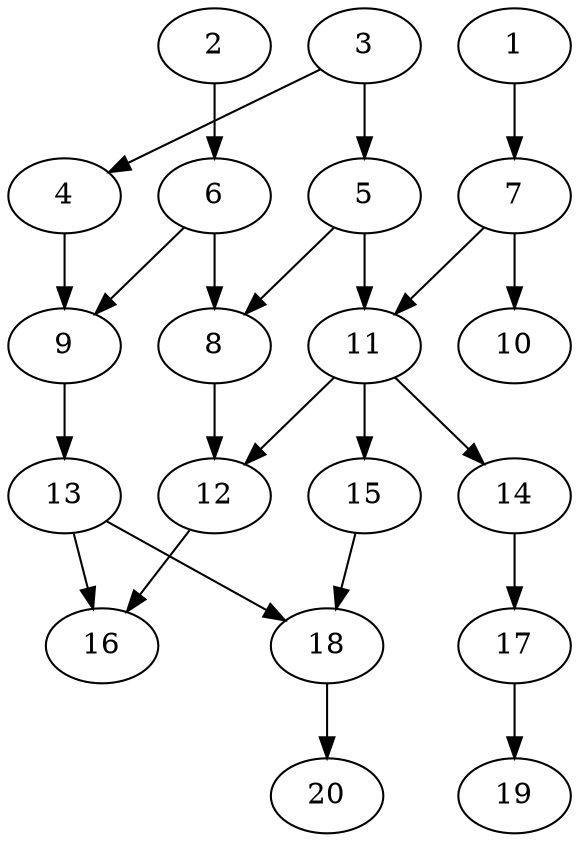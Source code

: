 // DAG automatically generated by daggen at Tue Aug  6 16:20:30 2019
// ./daggen --dot -n 20 --ccr 0.5 --fat 0.6 --regular 0.5 --density 0.5 --mindata 5242880 --maxdata 52428800 
digraph G {
  1 [size="59127808", alpha="0.14", expect_size="29563904"] 
  1 -> 7 [size ="29563904"]
  2 [size="28766208", alpha="0.08", expect_size="14383104"] 
  2 -> 6 [size ="14383104"]
  3 [size="104271872", alpha="0.06", expect_size="52135936"] 
  3 -> 4 [size ="52135936"]
  3 -> 5 [size ="52135936"]
  4 [size="38520832", alpha="0.02", expect_size="19260416"] 
  4 -> 9 [size ="19260416"]
  5 [size="71364608", alpha="0.00", expect_size="35682304"] 
  5 -> 8 [size ="35682304"]
  5 -> 11 [size ="35682304"]
  6 [size="33507328", alpha="0.18", expect_size="16753664"] 
  6 -> 8 [size ="16753664"]
  6 -> 9 [size ="16753664"]
  7 [size="103858176", alpha="0.07", expect_size="51929088"] 
  7 -> 10 [size ="51929088"]
  7 -> 11 [size ="51929088"]
  8 [size="21137408", alpha="0.16", expect_size="10568704"] 
  8 -> 12 [size ="10568704"]
  9 [size="87293952", alpha="0.01", expect_size="43646976"] 
  9 -> 13 [size ="43646976"]
  10 [size="103333888", alpha="0.03", expect_size="51666944"] 
  11 [size="101705728", alpha="0.05", expect_size="50852864"] 
  11 -> 12 [size ="50852864"]
  11 -> 14 [size ="50852864"]
  11 -> 15 [size ="50852864"]
  12 [size="75503616", alpha="0.12", expect_size="37751808"] 
  12 -> 16 [size ="37751808"]
  13 [size="17174528", alpha="0.18", expect_size="8587264"] 
  13 -> 16 [size ="8587264"]
  13 -> 18 [size ="8587264"]
  14 [size="45352960", alpha="0.17", expect_size="22676480"] 
  14 -> 17 [size ="22676480"]
  15 [size="55160832", alpha="0.02", expect_size="27580416"] 
  15 -> 18 [size ="27580416"]
  16 [size="55623680", alpha="0.17", expect_size="27811840"] 
  17 [size="45291520", alpha="0.07", expect_size="22645760"] 
  17 -> 19 [size ="22645760"]
  18 [size="76666880", alpha="0.06", expect_size="38333440"] 
  18 -> 20 [size ="38333440"]
  19 [size="57579520", alpha="0.06", expect_size="28789760"] 
  20 [size="62846976", alpha="0.11", expect_size="31423488"] 
}
